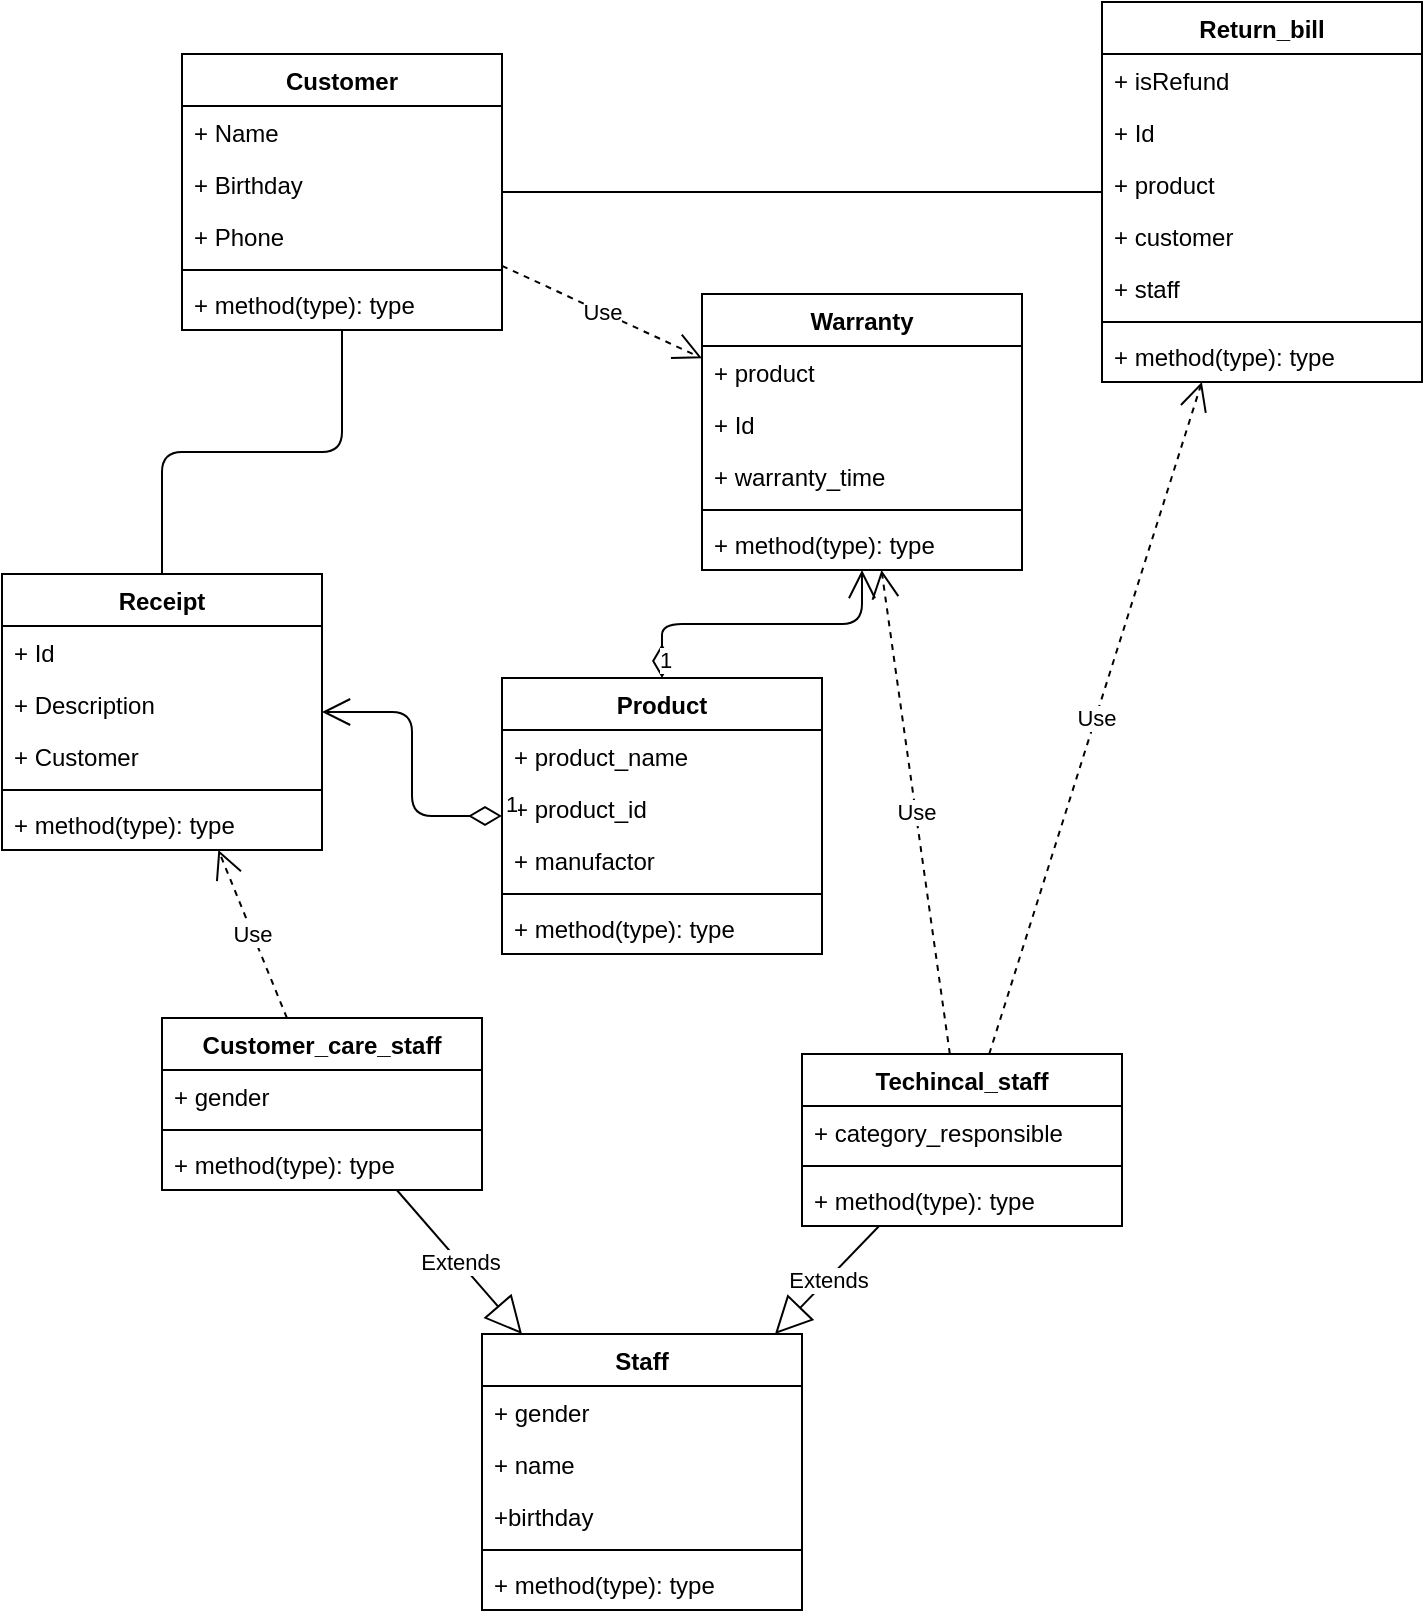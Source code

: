 <mxfile version="14.6.13" type="device"><diagram id="C5RBs43oDa-KdzZeNtuy" name="Page-1"><mxGraphModel dx="946" dy="672" grid="1" gridSize="10" guides="1" tooltips="1" connect="1" arrows="1" fold="1" page="1" pageScale="1" pageWidth="827" pageHeight="1169" math="0" shadow="0"><root><mxCell id="WIyWlLk6GJQsqaUBKTNV-0"/><mxCell id="WIyWlLk6GJQsqaUBKTNV-1" parent="WIyWlLk6GJQsqaUBKTNV-0"/><mxCell id="RPbYR1wQDwI6ZsLuyft0-0" value="Receipt" style="swimlane;fontStyle=1;align=center;verticalAlign=top;childLayout=stackLayout;horizontal=1;startSize=26;horizontalStack=0;resizeParent=1;resizeParentMax=0;resizeLast=0;collapsible=1;marginBottom=0;" vertex="1" parent="WIyWlLk6GJQsqaUBKTNV-1"><mxGeometry x="100" y="320" width="160" height="138" as="geometry"/></mxCell><mxCell id="RPbYR1wQDwI6ZsLuyft0-1" value="+ Id" style="text;strokeColor=none;fillColor=none;align=left;verticalAlign=top;spacingLeft=4;spacingRight=4;overflow=hidden;rotatable=0;points=[[0,0.5],[1,0.5]];portConstraint=eastwest;" vertex="1" parent="RPbYR1wQDwI6ZsLuyft0-0"><mxGeometry y="26" width="160" height="26" as="geometry"/></mxCell><mxCell id="RPbYR1wQDwI6ZsLuyft0-4" value="+ Description" style="text;strokeColor=none;fillColor=none;align=left;verticalAlign=top;spacingLeft=4;spacingRight=4;overflow=hidden;rotatable=0;points=[[0,0.5],[1,0.5]];portConstraint=eastwest;" vertex="1" parent="RPbYR1wQDwI6ZsLuyft0-0"><mxGeometry y="52" width="160" height="26" as="geometry"/></mxCell><mxCell id="RPbYR1wQDwI6ZsLuyft0-5" value="+ Customer" style="text;strokeColor=none;fillColor=none;align=left;verticalAlign=top;spacingLeft=4;spacingRight=4;overflow=hidden;rotatable=0;points=[[0,0.5],[1,0.5]];portConstraint=eastwest;" vertex="1" parent="RPbYR1wQDwI6ZsLuyft0-0"><mxGeometry y="78" width="160" height="26" as="geometry"/></mxCell><mxCell id="RPbYR1wQDwI6ZsLuyft0-2" value="" style="line;strokeWidth=1;fillColor=none;align=left;verticalAlign=middle;spacingTop=-1;spacingLeft=3;spacingRight=3;rotatable=0;labelPosition=right;points=[];portConstraint=eastwest;" vertex="1" parent="RPbYR1wQDwI6ZsLuyft0-0"><mxGeometry y="104" width="160" height="8" as="geometry"/></mxCell><mxCell id="RPbYR1wQDwI6ZsLuyft0-3" value="+ method(type): type" style="text;strokeColor=none;fillColor=none;align=left;verticalAlign=top;spacingLeft=4;spacingRight=4;overflow=hidden;rotatable=0;points=[[0,0.5],[1,0.5]];portConstraint=eastwest;" vertex="1" parent="RPbYR1wQDwI6ZsLuyft0-0"><mxGeometry y="112" width="160" height="26" as="geometry"/></mxCell><mxCell id="RPbYR1wQDwI6ZsLuyft0-6" value="Customer" style="swimlane;fontStyle=1;align=center;verticalAlign=top;childLayout=stackLayout;horizontal=1;startSize=26;horizontalStack=0;resizeParent=1;resizeParentMax=0;resizeLast=0;collapsible=1;marginBottom=0;" vertex="1" parent="WIyWlLk6GJQsqaUBKTNV-1"><mxGeometry x="190" y="60" width="160" height="138" as="geometry"/></mxCell><mxCell id="RPbYR1wQDwI6ZsLuyft0-7" value="+ Name" style="text;strokeColor=none;fillColor=none;align=left;verticalAlign=top;spacingLeft=4;spacingRight=4;overflow=hidden;rotatable=0;points=[[0,0.5],[1,0.5]];portConstraint=eastwest;" vertex="1" parent="RPbYR1wQDwI6ZsLuyft0-6"><mxGeometry y="26" width="160" height="26" as="geometry"/></mxCell><mxCell id="RPbYR1wQDwI6ZsLuyft0-10" value="+ Birthday" style="text;strokeColor=none;fillColor=none;align=left;verticalAlign=top;spacingLeft=4;spacingRight=4;overflow=hidden;rotatable=0;points=[[0,0.5],[1,0.5]];portConstraint=eastwest;" vertex="1" parent="RPbYR1wQDwI6ZsLuyft0-6"><mxGeometry y="52" width="160" height="26" as="geometry"/></mxCell><mxCell id="RPbYR1wQDwI6ZsLuyft0-11" value="+ Phone" style="text;strokeColor=none;fillColor=none;align=left;verticalAlign=top;spacingLeft=4;spacingRight=4;overflow=hidden;rotatable=0;points=[[0,0.5],[1,0.5]];portConstraint=eastwest;" vertex="1" parent="RPbYR1wQDwI6ZsLuyft0-6"><mxGeometry y="78" width="160" height="26" as="geometry"/></mxCell><mxCell id="RPbYR1wQDwI6ZsLuyft0-8" value="" style="line;strokeWidth=1;fillColor=none;align=left;verticalAlign=middle;spacingTop=-1;spacingLeft=3;spacingRight=3;rotatable=0;labelPosition=right;points=[];portConstraint=eastwest;" vertex="1" parent="RPbYR1wQDwI6ZsLuyft0-6"><mxGeometry y="104" width="160" height="8" as="geometry"/></mxCell><mxCell id="RPbYR1wQDwI6ZsLuyft0-9" value="+ method(type): type" style="text;strokeColor=none;fillColor=none;align=left;verticalAlign=top;spacingLeft=4;spacingRight=4;overflow=hidden;rotatable=0;points=[[0,0.5],[1,0.5]];portConstraint=eastwest;" vertex="1" parent="RPbYR1wQDwI6ZsLuyft0-6"><mxGeometry y="112" width="160" height="26" as="geometry"/></mxCell><mxCell id="RPbYR1wQDwI6ZsLuyft0-12" value="" style="endArrow=none;html=1;edgeStyle=orthogonalEdgeStyle;" edge="1" parent="WIyWlLk6GJQsqaUBKTNV-1" source="RPbYR1wQDwI6ZsLuyft0-0" target="RPbYR1wQDwI6ZsLuyft0-6"><mxGeometry relative="1" as="geometry"><mxPoint x="330" y="350" as="sourcePoint"/><mxPoint x="490" y="350" as="targetPoint"/></mxGeometry></mxCell><mxCell id="RPbYR1wQDwI6ZsLuyft0-15" value="Product" style="swimlane;fontStyle=1;align=center;verticalAlign=top;childLayout=stackLayout;horizontal=1;startSize=26;horizontalStack=0;resizeParent=1;resizeParentMax=0;resizeLast=0;collapsible=1;marginBottom=0;" vertex="1" parent="WIyWlLk6GJQsqaUBKTNV-1"><mxGeometry x="350" y="372" width="160" height="138" as="geometry"/></mxCell><mxCell id="RPbYR1wQDwI6ZsLuyft0-16" value="+ product_name" style="text;strokeColor=none;fillColor=none;align=left;verticalAlign=top;spacingLeft=4;spacingRight=4;overflow=hidden;rotatable=0;points=[[0,0.5],[1,0.5]];portConstraint=eastwest;" vertex="1" parent="RPbYR1wQDwI6ZsLuyft0-15"><mxGeometry y="26" width="160" height="26" as="geometry"/></mxCell><mxCell id="RPbYR1wQDwI6ZsLuyft0-19" value="+ product_id" style="text;strokeColor=none;fillColor=none;align=left;verticalAlign=top;spacingLeft=4;spacingRight=4;overflow=hidden;rotatable=0;points=[[0,0.5],[1,0.5]];portConstraint=eastwest;" vertex="1" parent="RPbYR1wQDwI6ZsLuyft0-15"><mxGeometry y="52" width="160" height="26" as="geometry"/></mxCell><mxCell id="RPbYR1wQDwI6ZsLuyft0-20" value="+ manufactor" style="text;strokeColor=none;fillColor=none;align=left;verticalAlign=top;spacingLeft=4;spacingRight=4;overflow=hidden;rotatable=0;points=[[0,0.5],[1,0.5]];portConstraint=eastwest;" vertex="1" parent="RPbYR1wQDwI6ZsLuyft0-15"><mxGeometry y="78" width="160" height="26" as="geometry"/></mxCell><mxCell id="RPbYR1wQDwI6ZsLuyft0-17" value="" style="line;strokeWidth=1;fillColor=none;align=left;verticalAlign=middle;spacingTop=-1;spacingLeft=3;spacingRight=3;rotatable=0;labelPosition=right;points=[];portConstraint=eastwest;" vertex="1" parent="RPbYR1wQDwI6ZsLuyft0-15"><mxGeometry y="104" width="160" height="8" as="geometry"/></mxCell><mxCell id="RPbYR1wQDwI6ZsLuyft0-18" value="+ method(type): type" style="text;strokeColor=none;fillColor=none;align=left;verticalAlign=top;spacingLeft=4;spacingRight=4;overflow=hidden;rotatable=0;points=[[0,0.5],[1,0.5]];portConstraint=eastwest;" vertex="1" parent="RPbYR1wQDwI6ZsLuyft0-15"><mxGeometry y="112" width="160" height="26" as="geometry"/></mxCell><mxCell id="RPbYR1wQDwI6ZsLuyft0-21" value="1" style="endArrow=open;html=1;endSize=12;startArrow=diamondThin;startSize=14;startFill=0;edgeStyle=orthogonalEdgeStyle;align=left;verticalAlign=bottom;" edge="1" parent="WIyWlLk6GJQsqaUBKTNV-1" source="RPbYR1wQDwI6ZsLuyft0-15" target="RPbYR1wQDwI6ZsLuyft0-0"><mxGeometry x="-1" y="3" relative="1" as="geometry"><mxPoint x="330" y="350" as="sourcePoint"/><mxPoint x="490" y="350" as="targetPoint"/></mxGeometry></mxCell><mxCell id="RPbYR1wQDwI6ZsLuyft0-22" value="Warranty" style="swimlane;fontStyle=1;align=center;verticalAlign=top;childLayout=stackLayout;horizontal=1;startSize=26;horizontalStack=0;resizeParent=1;resizeParentMax=0;resizeLast=0;collapsible=1;marginBottom=0;" vertex="1" parent="WIyWlLk6GJQsqaUBKTNV-1"><mxGeometry x="450" y="180" width="160" height="138" as="geometry"/></mxCell><mxCell id="RPbYR1wQDwI6ZsLuyft0-23" value="+ product" style="text;strokeColor=none;fillColor=none;align=left;verticalAlign=top;spacingLeft=4;spacingRight=4;overflow=hidden;rotatable=0;points=[[0,0.5],[1,0.5]];portConstraint=eastwest;" vertex="1" parent="RPbYR1wQDwI6ZsLuyft0-22"><mxGeometry y="26" width="160" height="26" as="geometry"/></mxCell><mxCell id="RPbYR1wQDwI6ZsLuyft0-60" value="+ Id" style="text;strokeColor=none;fillColor=none;align=left;verticalAlign=top;spacingLeft=4;spacingRight=4;overflow=hidden;rotatable=0;points=[[0,0.5],[1,0.5]];portConstraint=eastwest;" vertex="1" parent="RPbYR1wQDwI6ZsLuyft0-22"><mxGeometry y="52" width="160" height="26" as="geometry"/></mxCell><mxCell id="RPbYR1wQDwI6ZsLuyft0-26" value="+ warranty_time" style="text;strokeColor=none;fillColor=none;align=left;verticalAlign=top;spacingLeft=4;spacingRight=4;overflow=hidden;rotatable=0;points=[[0,0.5],[1,0.5]];portConstraint=eastwest;" vertex="1" parent="RPbYR1wQDwI6ZsLuyft0-22"><mxGeometry y="78" width="160" height="26" as="geometry"/></mxCell><mxCell id="RPbYR1wQDwI6ZsLuyft0-24" value="" style="line;strokeWidth=1;fillColor=none;align=left;verticalAlign=middle;spacingTop=-1;spacingLeft=3;spacingRight=3;rotatable=0;labelPosition=right;points=[];portConstraint=eastwest;" vertex="1" parent="RPbYR1wQDwI6ZsLuyft0-22"><mxGeometry y="104" width="160" height="8" as="geometry"/></mxCell><mxCell id="RPbYR1wQDwI6ZsLuyft0-25" value="+ method(type): type" style="text;strokeColor=none;fillColor=none;align=left;verticalAlign=top;spacingLeft=4;spacingRight=4;overflow=hidden;rotatable=0;points=[[0,0.5],[1,0.5]];portConstraint=eastwest;" vertex="1" parent="RPbYR1wQDwI6ZsLuyft0-22"><mxGeometry y="112" width="160" height="26" as="geometry"/></mxCell><mxCell id="RPbYR1wQDwI6ZsLuyft0-27" value="1" style="endArrow=open;html=1;endSize=12;startArrow=diamondThin;startSize=14;startFill=0;edgeStyle=orthogonalEdgeStyle;align=left;verticalAlign=bottom;" edge="1" parent="WIyWlLk6GJQsqaUBKTNV-1" source="RPbYR1wQDwI6ZsLuyft0-15" target="RPbYR1wQDwI6ZsLuyft0-22"><mxGeometry x="-1" y="3" relative="1" as="geometry"><mxPoint x="330" y="350" as="sourcePoint"/><mxPoint x="490" y="350" as="targetPoint"/></mxGeometry></mxCell><mxCell id="RPbYR1wQDwI6ZsLuyft0-28" value="Use" style="endArrow=open;endSize=12;dashed=1;html=1;" edge="1" parent="WIyWlLk6GJQsqaUBKTNV-1" source="RPbYR1wQDwI6ZsLuyft0-6" target="RPbYR1wQDwI6ZsLuyft0-22"><mxGeometry width="160" relative="1" as="geometry"><mxPoint x="330" y="350" as="sourcePoint"/><mxPoint x="490" y="350" as="targetPoint"/></mxGeometry></mxCell><mxCell id="RPbYR1wQDwI6ZsLuyft0-29" value="Customer_care_staff" style="swimlane;fontStyle=1;align=center;verticalAlign=top;childLayout=stackLayout;horizontal=1;startSize=26;horizontalStack=0;resizeParent=1;resizeParentMax=0;resizeLast=0;collapsible=1;marginBottom=0;" vertex="1" parent="WIyWlLk6GJQsqaUBKTNV-1"><mxGeometry x="180" y="542" width="160" height="86" as="geometry"/></mxCell><mxCell id="RPbYR1wQDwI6ZsLuyft0-51" value="+ gender" style="text;strokeColor=none;fillColor=none;align=left;verticalAlign=top;spacingLeft=4;spacingRight=4;overflow=hidden;rotatable=0;points=[[0,0.5],[1,0.5]];portConstraint=eastwest;" vertex="1" parent="RPbYR1wQDwI6ZsLuyft0-29"><mxGeometry y="26" width="160" height="26" as="geometry"/></mxCell><mxCell id="RPbYR1wQDwI6ZsLuyft0-31" value="" style="line;strokeWidth=1;fillColor=none;align=left;verticalAlign=middle;spacingTop=-1;spacingLeft=3;spacingRight=3;rotatable=0;labelPosition=right;points=[];portConstraint=eastwest;" vertex="1" parent="RPbYR1wQDwI6ZsLuyft0-29"><mxGeometry y="52" width="160" height="8" as="geometry"/></mxCell><mxCell id="RPbYR1wQDwI6ZsLuyft0-32" value="+ method(type): type" style="text;strokeColor=none;fillColor=none;align=left;verticalAlign=top;spacingLeft=4;spacingRight=4;overflow=hidden;rotatable=0;points=[[0,0.5],[1,0.5]];portConstraint=eastwest;" vertex="1" parent="RPbYR1wQDwI6ZsLuyft0-29"><mxGeometry y="60" width="160" height="26" as="geometry"/></mxCell><mxCell id="RPbYR1wQDwI6ZsLuyft0-33" value="Techincal_staff" style="swimlane;fontStyle=1;align=center;verticalAlign=top;childLayout=stackLayout;horizontal=1;startSize=26;horizontalStack=0;resizeParent=1;resizeParentMax=0;resizeLast=0;collapsible=1;marginBottom=0;" vertex="1" parent="WIyWlLk6GJQsqaUBKTNV-1"><mxGeometry x="500" y="560" width="160" height="86" as="geometry"/></mxCell><mxCell id="RPbYR1wQDwI6ZsLuyft0-34" value="+ category_responsible" style="text;strokeColor=none;fillColor=none;align=left;verticalAlign=top;spacingLeft=4;spacingRight=4;overflow=hidden;rotatable=0;points=[[0,0.5],[1,0.5]];portConstraint=eastwest;" vertex="1" parent="RPbYR1wQDwI6ZsLuyft0-33"><mxGeometry y="26" width="160" height="26" as="geometry"/></mxCell><mxCell id="RPbYR1wQDwI6ZsLuyft0-35" value="" style="line;strokeWidth=1;fillColor=none;align=left;verticalAlign=middle;spacingTop=-1;spacingLeft=3;spacingRight=3;rotatable=0;labelPosition=right;points=[];portConstraint=eastwest;" vertex="1" parent="RPbYR1wQDwI6ZsLuyft0-33"><mxGeometry y="52" width="160" height="8" as="geometry"/></mxCell><mxCell id="RPbYR1wQDwI6ZsLuyft0-36" value="+ method(type): type" style="text;strokeColor=none;fillColor=none;align=left;verticalAlign=top;spacingLeft=4;spacingRight=4;overflow=hidden;rotatable=0;points=[[0,0.5],[1,0.5]];portConstraint=eastwest;" vertex="1" parent="RPbYR1wQDwI6ZsLuyft0-33"><mxGeometry y="60" width="160" height="26" as="geometry"/></mxCell><mxCell id="RPbYR1wQDwI6ZsLuyft0-37" value="Return_bill" style="swimlane;fontStyle=1;align=center;verticalAlign=top;childLayout=stackLayout;horizontal=1;startSize=26;horizontalStack=0;resizeParent=1;resizeParentMax=0;resizeLast=0;collapsible=1;marginBottom=0;" vertex="1" parent="WIyWlLk6GJQsqaUBKTNV-1"><mxGeometry x="650" y="34" width="160" height="190" as="geometry"/></mxCell><mxCell id="RPbYR1wQDwI6ZsLuyft0-38" value="+ isRefund" style="text;strokeColor=none;fillColor=none;align=left;verticalAlign=top;spacingLeft=4;spacingRight=4;overflow=hidden;rotatable=0;points=[[0,0.5],[1,0.5]];portConstraint=eastwest;" vertex="1" parent="RPbYR1wQDwI6ZsLuyft0-37"><mxGeometry y="26" width="160" height="26" as="geometry"/></mxCell><mxCell id="RPbYR1wQDwI6ZsLuyft0-61" value="+ Id" style="text;strokeColor=none;fillColor=none;align=left;verticalAlign=top;spacingLeft=4;spacingRight=4;overflow=hidden;rotatable=0;points=[[0,0.5],[1,0.5]];portConstraint=eastwest;" vertex="1" parent="RPbYR1wQDwI6ZsLuyft0-37"><mxGeometry y="52" width="160" height="26" as="geometry"/></mxCell><mxCell id="RPbYR1wQDwI6ZsLuyft0-41" value="+ product" style="text;strokeColor=none;fillColor=none;align=left;verticalAlign=top;spacingLeft=4;spacingRight=4;overflow=hidden;rotatable=0;points=[[0,0.5],[1,0.5]];portConstraint=eastwest;" vertex="1" parent="RPbYR1wQDwI6ZsLuyft0-37"><mxGeometry y="78" width="160" height="26" as="geometry"/></mxCell><mxCell id="RPbYR1wQDwI6ZsLuyft0-42" value="+ customer" style="text;strokeColor=none;fillColor=none;align=left;verticalAlign=top;spacingLeft=4;spacingRight=4;overflow=hidden;rotatable=0;points=[[0,0.5],[1,0.5]];portConstraint=eastwest;" vertex="1" parent="RPbYR1wQDwI6ZsLuyft0-37"><mxGeometry y="104" width="160" height="26" as="geometry"/></mxCell><mxCell id="RPbYR1wQDwI6ZsLuyft0-43" value="+ staff" style="text;strokeColor=none;fillColor=none;align=left;verticalAlign=top;spacingLeft=4;spacingRight=4;overflow=hidden;rotatable=0;points=[[0,0.5],[1,0.5]];portConstraint=eastwest;" vertex="1" parent="RPbYR1wQDwI6ZsLuyft0-37"><mxGeometry y="130" width="160" height="26" as="geometry"/></mxCell><mxCell id="RPbYR1wQDwI6ZsLuyft0-39" value="" style="line;strokeWidth=1;fillColor=none;align=left;verticalAlign=middle;spacingTop=-1;spacingLeft=3;spacingRight=3;rotatable=0;labelPosition=right;points=[];portConstraint=eastwest;" vertex="1" parent="RPbYR1wQDwI6ZsLuyft0-37"><mxGeometry y="156" width="160" height="8" as="geometry"/></mxCell><mxCell id="RPbYR1wQDwI6ZsLuyft0-40" value="+ method(type): type" style="text;strokeColor=none;fillColor=none;align=left;verticalAlign=top;spacingLeft=4;spacingRight=4;overflow=hidden;rotatable=0;points=[[0,0.5],[1,0.5]];portConstraint=eastwest;" vertex="1" parent="RPbYR1wQDwI6ZsLuyft0-37"><mxGeometry y="164" width="160" height="26" as="geometry"/></mxCell><mxCell id="RPbYR1wQDwI6ZsLuyft0-44" value="" style="endArrow=none;html=1;edgeStyle=orthogonalEdgeStyle;" edge="1" parent="WIyWlLk6GJQsqaUBKTNV-1" source="RPbYR1wQDwI6ZsLuyft0-6" target="RPbYR1wQDwI6ZsLuyft0-37"><mxGeometry relative="1" as="geometry"><mxPoint x="330" y="410" as="sourcePoint"/><mxPoint x="490" y="410" as="targetPoint"/></mxGeometry></mxCell><mxCell id="RPbYR1wQDwI6ZsLuyft0-47" value="Use" style="endArrow=open;endSize=12;dashed=1;html=1;" edge="1" parent="WIyWlLk6GJQsqaUBKTNV-1" source="RPbYR1wQDwI6ZsLuyft0-33" target="RPbYR1wQDwI6ZsLuyft0-22"><mxGeometry width="160" relative="1" as="geometry"><mxPoint x="570" y="390" as="sourcePoint"/><mxPoint x="730" y="390" as="targetPoint"/></mxGeometry></mxCell><mxCell id="RPbYR1wQDwI6ZsLuyft0-48" value="Use" style="endArrow=open;endSize=12;dashed=1;html=1;" edge="1" parent="WIyWlLk6GJQsqaUBKTNV-1" source="RPbYR1wQDwI6ZsLuyft0-33" target="RPbYR1wQDwI6ZsLuyft0-37"><mxGeometry width="160" relative="1" as="geometry"><mxPoint x="570" y="390" as="sourcePoint"/><mxPoint x="730" y="390" as="targetPoint"/></mxGeometry></mxCell><mxCell id="RPbYR1wQDwI6ZsLuyft0-49" value="Use" style="endArrow=open;endSize=12;dashed=1;html=1;" edge="1" parent="WIyWlLk6GJQsqaUBKTNV-1" source="RPbYR1wQDwI6ZsLuyft0-29" target="RPbYR1wQDwI6ZsLuyft0-0"><mxGeometry width="160" relative="1" as="geometry"><mxPoint x="570" y="390" as="sourcePoint"/><mxPoint x="730" y="390" as="targetPoint"/></mxGeometry></mxCell><mxCell id="RPbYR1wQDwI6ZsLuyft0-52" value="Staff" style="swimlane;fontStyle=1;align=center;verticalAlign=top;childLayout=stackLayout;horizontal=1;startSize=26;horizontalStack=0;resizeParent=1;resizeParentMax=0;resizeLast=0;collapsible=1;marginBottom=0;" vertex="1" parent="WIyWlLk6GJQsqaUBKTNV-1"><mxGeometry x="340" y="700" width="160" height="138" as="geometry"/></mxCell><mxCell id="RPbYR1wQDwI6ZsLuyft0-53" value="+ gender" style="text;strokeColor=none;fillColor=none;align=left;verticalAlign=top;spacingLeft=4;spacingRight=4;overflow=hidden;rotatable=0;points=[[0,0.5],[1,0.5]];portConstraint=eastwest;" vertex="1" parent="RPbYR1wQDwI6ZsLuyft0-52"><mxGeometry y="26" width="160" height="26" as="geometry"/></mxCell><mxCell id="RPbYR1wQDwI6ZsLuyft0-58" value="+ name" style="text;strokeColor=none;fillColor=none;align=left;verticalAlign=top;spacingLeft=4;spacingRight=4;overflow=hidden;rotatable=0;points=[[0,0.5],[1,0.5]];portConstraint=eastwest;" vertex="1" parent="RPbYR1wQDwI6ZsLuyft0-52"><mxGeometry y="52" width="160" height="26" as="geometry"/></mxCell><mxCell id="RPbYR1wQDwI6ZsLuyft0-59" value="+birthday" style="text;strokeColor=none;fillColor=none;align=left;verticalAlign=top;spacingLeft=4;spacingRight=4;overflow=hidden;rotatable=0;points=[[0,0.5],[1,0.5]];portConstraint=eastwest;" vertex="1" parent="RPbYR1wQDwI6ZsLuyft0-52"><mxGeometry y="78" width="160" height="26" as="geometry"/></mxCell><mxCell id="RPbYR1wQDwI6ZsLuyft0-54" value="" style="line;strokeWidth=1;fillColor=none;align=left;verticalAlign=middle;spacingTop=-1;spacingLeft=3;spacingRight=3;rotatable=0;labelPosition=right;points=[];portConstraint=eastwest;" vertex="1" parent="RPbYR1wQDwI6ZsLuyft0-52"><mxGeometry y="104" width="160" height="8" as="geometry"/></mxCell><mxCell id="RPbYR1wQDwI6ZsLuyft0-55" value="+ method(type): type" style="text;strokeColor=none;fillColor=none;align=left;verticalAlign=top;spacingLeft=4;spacingRight=4;overflow=hidden;rotatable=0;points=[[0,0.5],[1,0.5]];portConstraint=eastwest;" vertex="1" parent="RPbYR1wQDwI6ZsLuyft0-52"><mxGeometry y="112" width="160" height="26" as="geometry"/></mxCell><mxCell id="RPbYR1wQDwI6ZsLuyft0-56" value="Extends" style="endArrow=block;endSize=16;endFill=0;html=1;" edge="1" parent="WIyWlLk6GJQsqaUBKTNV-1" source="RPbYR1wQDwI6ZsLuyft0-29" target="RPbYR1wQDwI6ZsLuyft0-52"><mxGeometry width="160" relative="1" as="geometry"><mxPoint x="540" y="690" as="sourcePoint"/><mxPoint x="700" y="690" as="targetPoint"/></mxGeometry></mxCell><mxCell id="RPbYR1wQDwI6ZsLuyft0-57" value="Extends" style="endArrow=block;endSize=16;endFill=0;html=1;" edge="1" parent="WIyWlLk6GJQsqaUBKTNV-1" source="RPbYR1wQDwI6ZsLuyft0-33" target="RPbYR1wQDwI6ZsLuyft0-52"><mxGeometry width="160" relative="1" as="geometry"><mxPoint x="540" y="690" as="sourcePoint"/><mxPoint x="700" y="690" as="targetPoint"/></mxGeometry></mxCell></root></mxGraphModel></diagram></mxfile>
